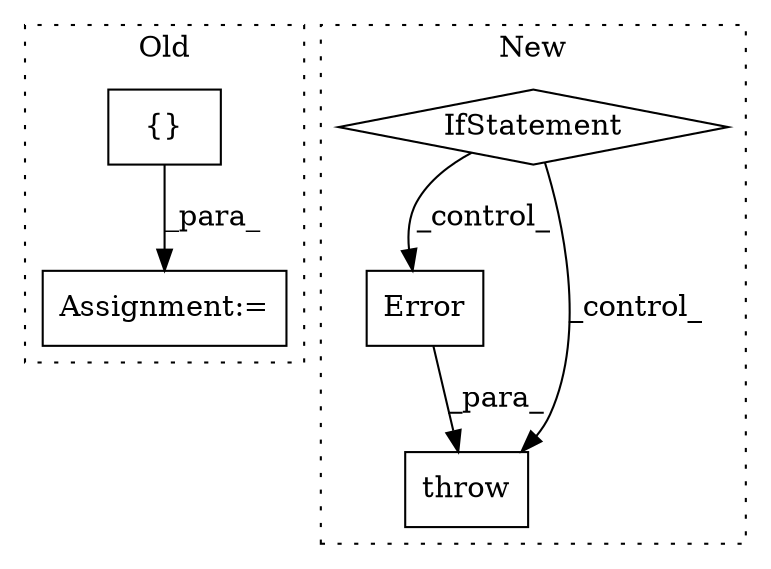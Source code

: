 digraph G {
subgraph cluster0 {
1 [label="{}" a="4" s="1132,1143" l="1,1" shape="box"];
5 [label="Assignment:=" a="7" s="1119" l="1" shape="box"];
label = "Old";
style="dotted";
}
subgraph cluster1 {
2 [label="Error" a="32" s="1289,1355" l="6,1" shape="box"];
3 [label="throw" a="53" s="1283" l="6" shape="box"];
4 [label="IfStatement" a="25" s="957,985" l="4,2" shape="diamond"];
label = "New";
style="dotted";
}
1 -> 5 [label="_para_"];
2 -> 3 [label="_para_"];
4 -> 2 [label="_control_"];
4 -> 3 [label="_control_"];
}